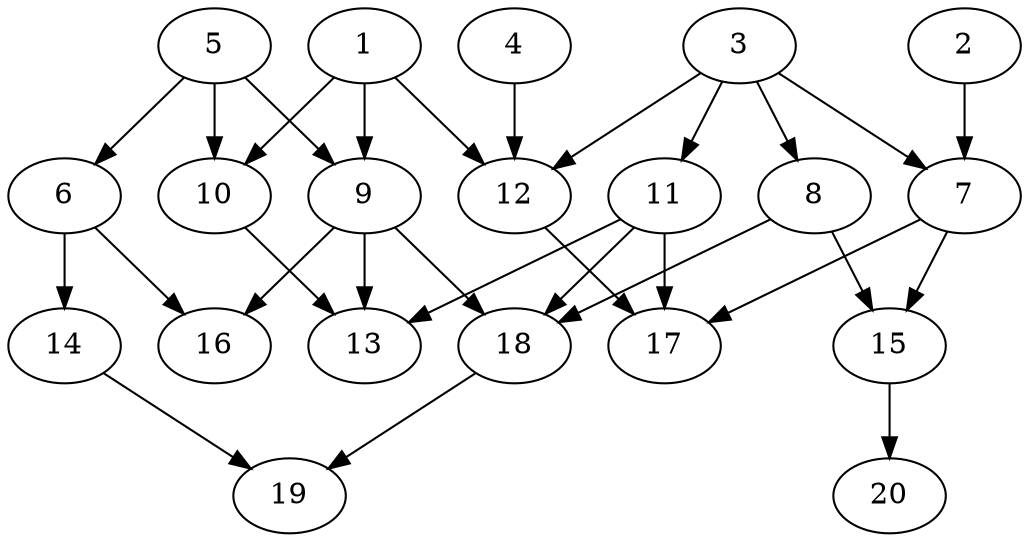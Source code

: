 // DAG automatically generated by daggen at Wed Jul 24 22:02:40 2019
// ./daggen --dot -n 20 --ccr 0.5 --fat 0.6 --regular 0.5 --density 0.5 --mindata 5242880 --maxdata 52428800 
digraph G {
  1 [size="96825344", alpha="0.00", expect_size="48412672"] 
  1 -> 9 [size ="48412672"]
  1 -> 10 [size ="48412672"]
  1 -> 12 [size ="48412672"]
  2 [size="42190848", alpha="0.05", expect_size="21095424"] 
  2 -> 7 [size ="21095424"]
  3 [size="37734400", alpha="0.04", expect_size="18867200"] 
  3 -> 7 [size ="18867200"]
  3 -> 8 [size ="18867200"]
  3 -> 11 [size ="18867200"]
  3 -> 12 [size ="18867200"]
  4 [size="92792832", alpha="0.09", expect_size="46396416"] 
  4 -> 12 [size ="46396416"]
  5 [size="39735296", alpha="0.07", expect_size="19867648"] 
  5 -> 6 [size ="19867648"]
  5 -> 9 [size ="19867648"]
  5 -> 10 [size ="19867648"]
  6 [size="78706688", alpha="0.00", expect_size="39353344"] 
  6 -> 14 [size ="39353344"]
  6 -> 16 [size ="39353344"]
  7 [size="72826880", alpha="0.16", expect_size="36413440"] 
  7 -> 15 [size ="36413440"]
  7 -> 17 [size ="36413440"]
  8 [size="47708160", alpha="0.02", expect_size="23854080"] 
  8 -> 15 [size ="23854080"]
  8 -> 18 [size ="23854080"]
  9 [size="51132416", alpha="0.09", expect_size="25566208"] 
  9 -> 13 [size ="25566208"]
  9 -> 16 [size ="25566208"]
  9 -> 18 [size ="25566208"]
  10 [size="93777920", alpha="0.01", expect_size="46888960"] 
  10 -> 13 [size ="46888960"]
  11 [size="52074496", alpha="0.19", expect_size="26037248"] 
  11 -> 13 [size ="26037248"]
  11 -> 17 [size ="26037248"]
  11 -> 18 [size ="26037248"]
  12 [size="52713472", alpha="0.15", expect_size="26356736"] 
  12 -> 17 [size ="26356736"]
  13 [size="77060096", alpha="0.14", expect_size="38530048"] 
  14 [size="96559104", alpha="0.02", expect_size="48279552"] 
  14 -> 19 [size ="48279552"]
  15 [size="42760192", alpha="0.19", expect_size="21380096"] 
  15 -> 20 [size ="21380096"]
  16 [size="73523200", alpha="0.10", expect_size="36761600"] 
  17 [size="74483712", alpha="0.12", expect_size="37241856"] 
  18 [size="54902784", alpha="0.17", expect_size="27451392"] 
  18 -> 19 [size ="27451392"]
  19 [size="63092736", alpha="0.17", expect_size="31546368"] 
  20 [size="11620352", alpha="0.14", expect_size="5810176"] 
}
